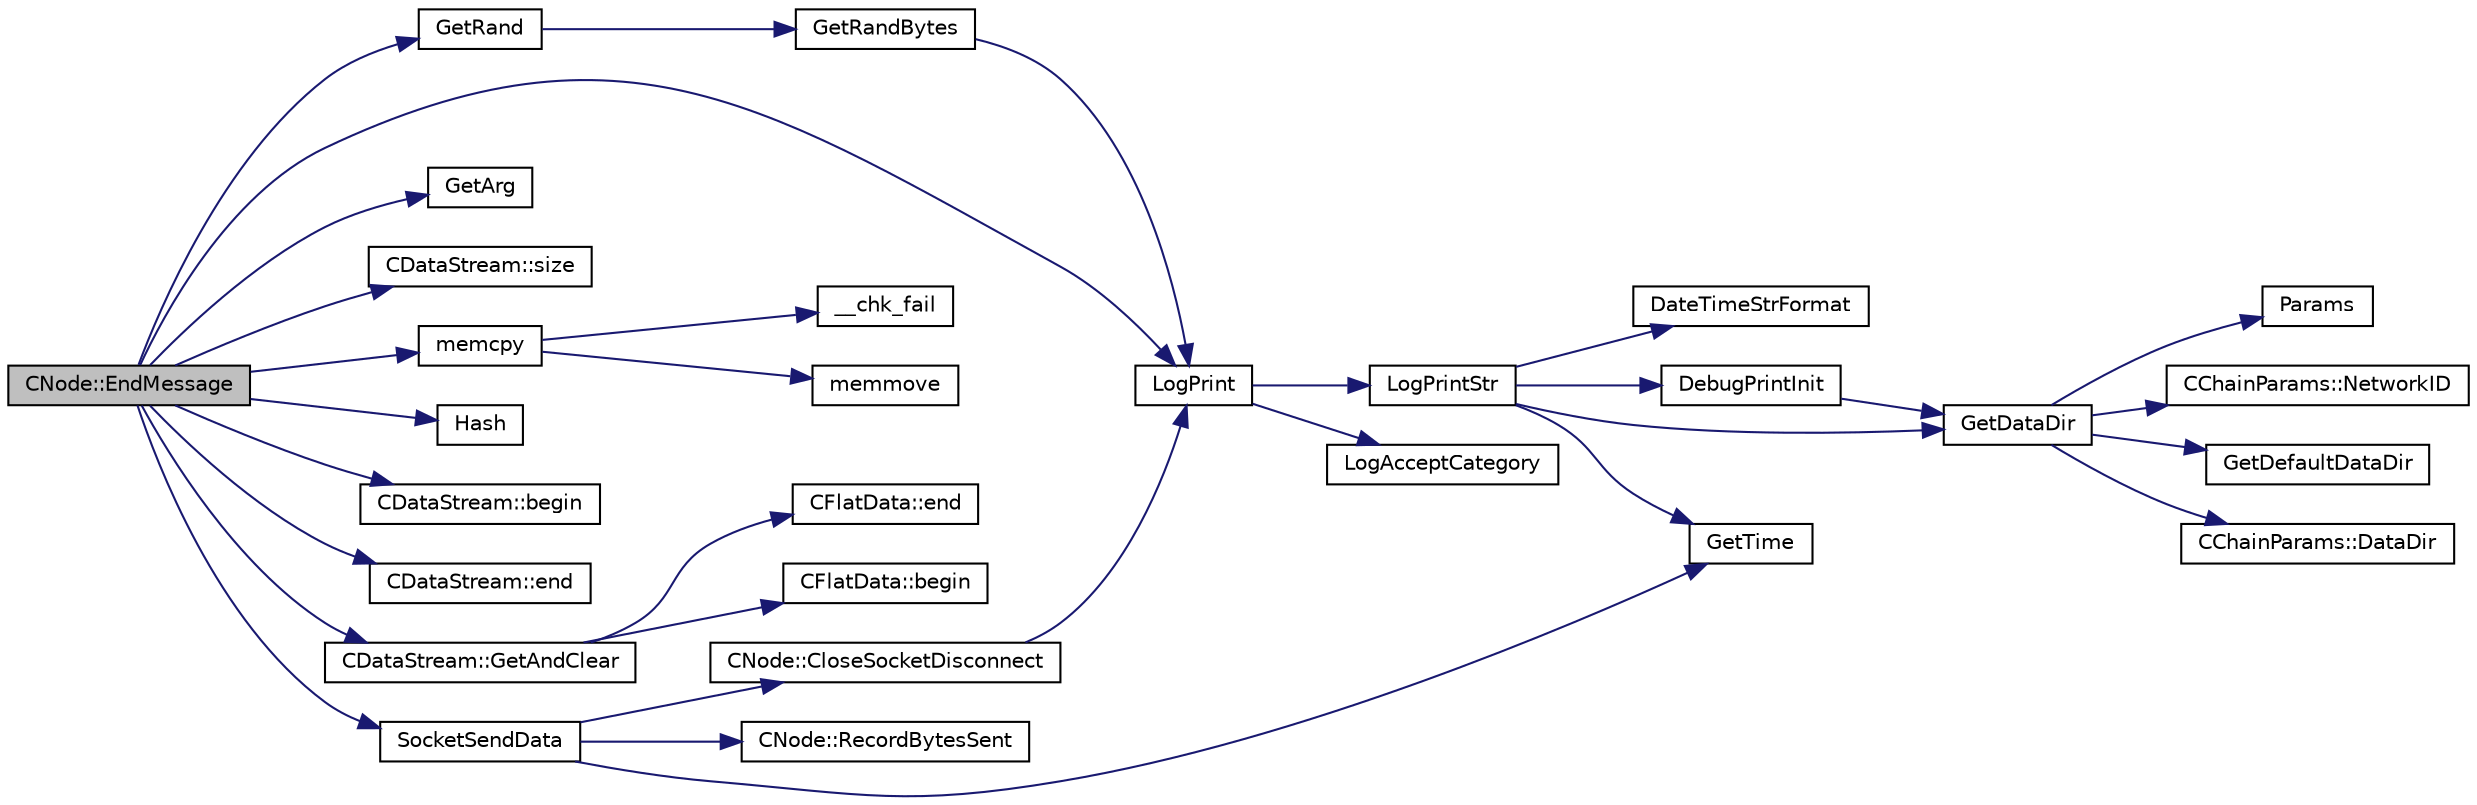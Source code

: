 digraph "CNode::EndMessage"
{
  edge [fontname="Helvetica",fontsize="10",labelfontname="Helvetica",labelfontsize="10"];
  node [fontname="Helvetica",fontsize="10",shape=record];
  rankdir="LR";
  Node412 [label="CNode::EndMessage",height=0.2,width=0.4,color="black", fillcolor="grey75", style="filled", fontcolor="black"];
  Node412 -> Node413 [color="midnightblue",fontsize="10",style="solid",fontname="Helvetica"];
  Node413 [label="GetRand",height=0.2,width=0.4,color="black", fillcolor="white", style="filled",URL="$df/d2d/util_8cpp.html#a27d9149d522b1fa87d84e5e9ca902aef"];
  Node413 -> Node414 [color="midnightblue",fontsize="10",style="solid",fontname="Helvetica"];
  Node414 [label="GetRandBytes",height=0.2,width=0.4,color="black", fillcolor="white", style="filled",URL="$df/d2d/util_8cpp.html#acf52c2aa8213c7b15e26594a2264ed8a"];
  Node414 -> Node415 [color="midnightblue",fontsize="10",style="solid",fontname="Helvetica"];
  Node415 [label="LogPrint",height=0.2,width=0.4,color="black", fillcolor="white", style="filled",URL="$d8/d3c/util_8h.html#aab1f837a2366f424bdc996fdf6352171"];
  Node415 -> Node416 [color="midnightblue",fontsize="10",style="solid",fontname="Helvetica"];
  Node416 [label="LogAcceptCategory",height=0.2,width=0.4,color="black", fillcolor="white", style="filled",URL="$d8/d3c/util_8h.html#a343d2a13efe00125f78d25dafb0a8d98"];
  Node415 -> Node417 [color="midnightblue",fontsize="10",style="solid",fontname="Helvetica"];
  Node417 [label="LogPrintStr",height=0.2,width=0.4,color="black", fillcolor="white", style="filled",URL="$d8/d3c/util_8h.html#afd4c3002b2797c0560adddb6af3ca1da"];
  Node417 -> Node418 [color="midnightblue",fontsize="10",style="solid",fontname="Helvetica"];
  Node418 [label="DebugPrintInit",height=0.2,width=0.4,color="black", fillcolor="white", style="filled",URL="$df/d2d/util_8cpp.html#a751ff5f21d880737811136b5e0bcea12"];
  Node418 -> Node419 [color="midnightblue",fontsize="10",style="solid",fontname="Helvetica"];
  Node419 [label="GetDataDir",height=0.2,width=0.4,color="black", fillcolor="white", style="filled",URL="$df/d2d/util_8cpp.html#ab83866a054745d4b30a3948a1b44beba"];
  Node419 -> Node420 [color="midnightblue",fontsize="10",style="solid",fontname="Helvetica"];
  Node420 [label="Params",height=0.2,width=0.4,color="black", fillcolor="white", style="filled",URL="$df/dbf/chainparams_8cpp.html#ace5c5b706d71a324a417dd2db394fd4a",tooltip="Return the currently selected parameters. "];
  Node419 -> Node421 [color="midnightblue",fontsize="10",style="solid",fontname="Helvetica"];
  Node421 [label="CChainParams::NetworkID",height=0.2,width=0.4,color="black", fillcolor="white", style="filled",URL="$d1/d4f/class_c_chain_params.html#a90dc493ec0c0325c98c3ac06eb99862b"];
  Node419 -> Node422 [color="midnightblue",fontsize="10",style="solid",fontname="Helvetica"];
  Node422 [label="GetDefaultDataDir",height=0.2,width=0.4,color="black", fillcolor="white", style="filled",URL="$df/d2d/util_8cpp.html#ab272995de020a3bcbf743be630e485c6"];
  Node419 -> Node423 [color="midnightblue",fontsize="10",style="solid",fontname="Helvetica"];
  Node423 [label="CChainParams::DataDir",height=0.2,width=0.4,color="black", fillcolor="white", style="filled",URL="$d1/d4f/class_c_chain_params.html#a959488b5d8e6fe62857940b831d73a78"];
  Node417 -> Node419 [color="midnightblue",fontsize="10",style="solid",fontname="Helvetica"];
  Node417 -> Node424 [color="midnightblue",fontsize="10",style="solid",fontname="Helvetica"];
  Node424 [label="DateTimeStrFormat",height=0.2,width=0.4,color="black", fillcolor="white", style="filled",URL="$df/d2d/util_8cpp.html#a749bc6776c8ec72d7c5e4dea56aee415"];
  Node417 -> Node425 [color="midnightblue",fontsize="10",style="solid",fontname="Helvetica"];
  Node425 [label="GetTime",height=0.2,width=0.4,color="black", fillcolor="white", style="filled",URL="$df/d2d/util_8cpp.html#a46fac5fba8ba905b5f9acb364f5d8c6f"];
  Node412 -> Node426 [color="midnightblue",fontsize="10",style="solid",fontname="Helvetica"];
  Node426 [label="GetArg",height=0.2,width=0.4,color="black", fillcolor="white", style="filled",URL="$df/d2d/util_8cpp.html#a24f685720bf40370e5bd2a192ad50cd8",tooltip="Return string argument or default value. "];
  Node412 -> Node415 [color="midnightblue",fontsize="10",style="solid",fontname="Helvetica"];
  Node412 -> Node427 [color="midnightblue",fontsize="10",style="solid",fontname="Helvetica"];
  Node427 [label="CDataStream::size",height=0.2,width=0.4,color="black", fillcolor="white", style="filled",URL="$d5/d41/class_c_data_stream.html#add30f866dd928fc28c47fe79a0a6723a"];
  Node412 -> Node428 [color="midnightblue",fontsize="10",style="solid",fontname="Helvetica"];
  Node428 [label="memcpy",height=0.2,width=0.4,color="black", fillcolor="white", style="filled",URL="$d5/d9f/glibc__compat_8cpp.html#a0f46826ab0466591e136db24394923cf"];
  Node428 -> Node429 [color="midnightblue",fontsize="10",style="solid",fontname="Helvetica"];
  Node429 [label="memmove",height=0.2,width=0.4,color="black", fillcolor="white", style="filled",URL="$d5/d9f/glibc__compat_8cpp.html#a9778d49e9029dd75bc53ecbbf9f5e9a1"];
  Node428 -> Node430 [color="midnightblue",fontsize="10",style="solid",fontname="Helvetica"];
  Node430 [label="__chk_fail",height=0.2,width=0.4,color="black", fillcolor="white", style="filled",URL="$d5/d9f/glibc__compat_8cpp.html#a424ac71631da5ada2976630ff67051d1"];
  Node412 -> Node431 [color="midnightblue",fontsize="10",style="solid",fontname="Helvetica"];
  Node431 [label="Hash",height=0.2,width=0.4,color="black", fillcolor="white", style="filled",URL="$db/dfb/hash_8h.html#ab3f6c437460137530d86e09c2c102e99"];
  Node412 -> Node432 [color="midnightblue",fontsize="10",style="solid",fontname="Helvetica"];
  Node432 [label="CDataStream::begin",height=0.2,width=0.4,color="black", fillcolor="white", style="filled",URL="$d5/d41/class_c_data_stream.html#a2355d11752d8622badfbc03e9ed192fd"];
  Node412 -> Node433 [color="midnightblue",fontsize="10",style="solid",fontname="Helvetica"];
  Node433 [label="CDataStream::end",height=0.2,width=0.4,color="black", fillcolor="white", style="filled",URL="$d5/d41/class_c_data_stream.html#a66409dbd4403682fe674e2e71173cab4"];
  Node412 -> Node434 [color="midnightblue",fontsize="10",style="solid",fontname="Helvetica"];
  Node434 [label="CDataStream::GetAndClear",height=0.2,width=0.4,color="black", fillcolor="white", style="filled",URL="$d5/d41/class_c_data_stream.html#a4be60514b69c71a722e16bf1fbbc3c6c"];
  Node434 -> Node435 [color="midnightblue",fontsize="10",style="solid",fontname="Helvetica"];
  Node435 [label="CFlatData::begin",height=0.2,width=0.4,color="black", fillcolor="white", style="filled",URL="$d8/d4d/class_c_flat_data.html#ac8131cc3aec84905d7786fb19ff8953d"];
  Node434 -> Node436 [color="midnightblue",fontsize="10",style="solid",fontname="Helvetica"];
  Node436 [label="CFlatData::end",height=0.2,width=0.4,color="black", fillcolor="white", style="filled",URL="$d8/d4d/class_c_flat_data.html#ae88ae9f4121ff18aa8e29a3a40d7ee67"];
  Node412 -> Node437 [color="midnightblue",fontsize="10",style="solid",fontname="Helvetica"];
  Node437 [label="SocketSendData",height=0.2,width=0.4,color="black", fillcolor="white", style="filled",URL="$d7/d97/net_8h.html#aff6b7f2f213ce1e8d3aea65c41c99cb8"];
  Node437 -> Node425 [color="midnightblue",fontsize="10",style="solid",fontname="Helvetica"];
  Node437 -> Node438 [color="midnightblue",fontsize="10",style="solid",fontname="Helvetica"];
  Node438 [label="CNode::RecordBytesSent",height=0.2,width=0.4,color="black", fillcolor="white", style="filled",URL="$d1/d64/class_c_node.html#a945c993a84eaa9d6bca18284befaccbe"];
  Node437 -> Node439 [color="midnightblue",fontsize="10",style="solid",fontname="Helvetica"];
  Node439 [label="CNode::CloseSocketDisconnect",height=0.2,width=0.4,color="black", fillcolor="white", style="filled",URL="$d1/d64/class_c_node.html#a63a6091a0b0fc0987d9436e1ec708423"];
  Node439 -> Node415 [color="midnightblue",fontsize="10",style="solid",fontname="Helvetica"];
}

